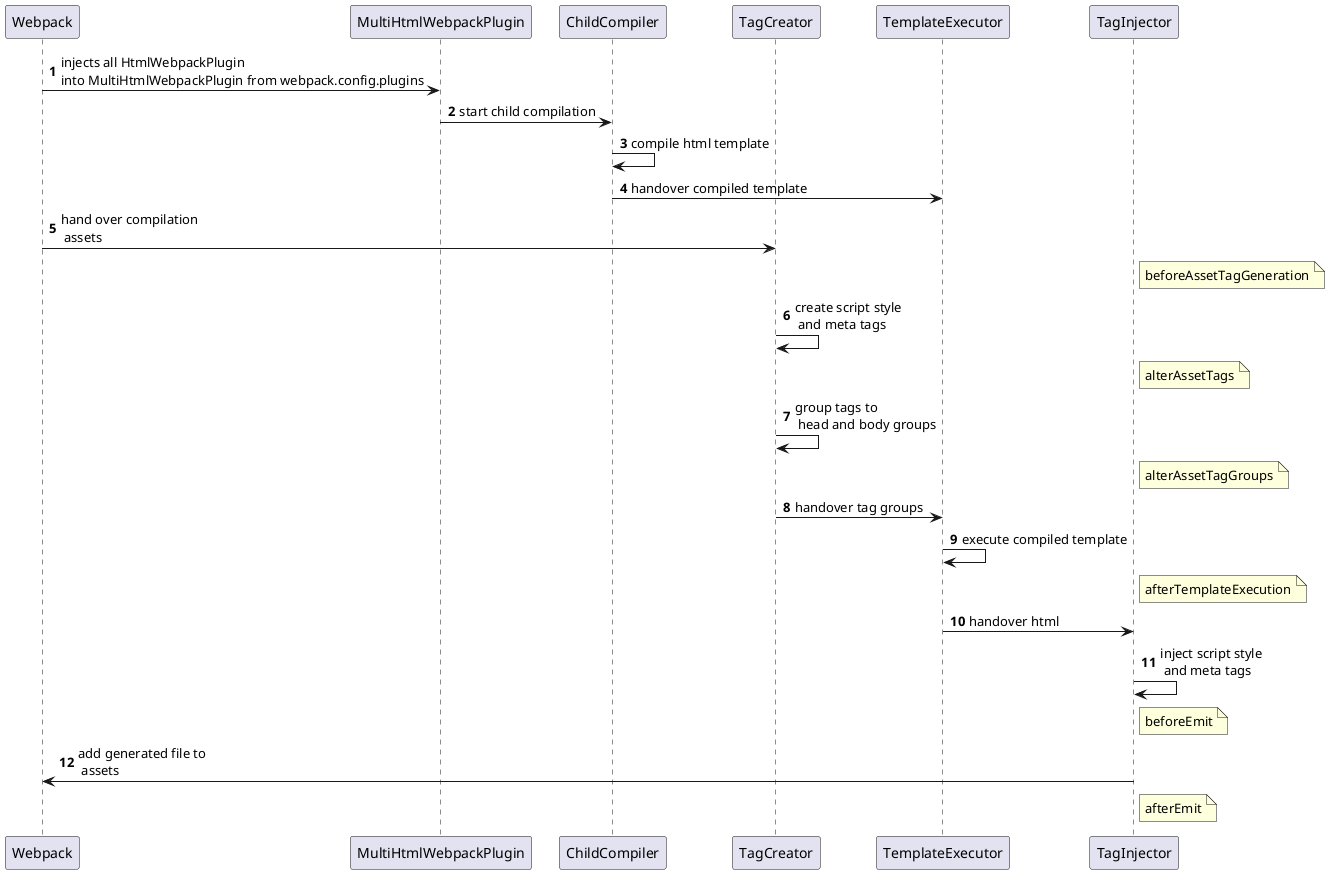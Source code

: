 @startuml
' See docs http://plantuml.com/sequence.html
'
' generate png:
' npm run puml
autonumber

participant Webpack
participant MultiHtmlWebpackPlugin
participant ChildCompiler
participant TagCreator
participant TemplateExecutor
participant TagInjector

Webpack -> MultiHtmlWebpackPlugin : injects all HtmlWebpackPlugin\ninto MultiHtmlWebpackPlugin from webpack.config.plugins
MultiHtmlWebpackPlugin -> ChildCompiler : start child compilation
ChildCompiler -> ChildCompiler : compile html template
ChildCompiler -> TemplateExecutor : handover compiled template
Webpack -> TagCreator : hand over compilation\n assets
note right of TagInjector: beforeAssetTagGeneration
TagCreator -> TagCreator : create script style\n and meta tags
note right of TagInjector: alterAssetTags
TagCreator -> TagCreator : group tags to\n head and body groups
note right of TagInjector: alterAssetTagGroups
TagCreator -> TemplateExecutor : handover tag groups
TemplateExecutor -> TemplateExecutor : execute compiled template
note right of TagInjector: afterTemplateExecution
TemplateExecutor -> TagInjector : handover html
TagInjector -> TagInjector : inject script style\n and meta tags
note right of TagInjector: beforeEmit
TagInjector -> Webpack : add generated file to\n assets
note right of TagInjector: afterEmit

@enduml
